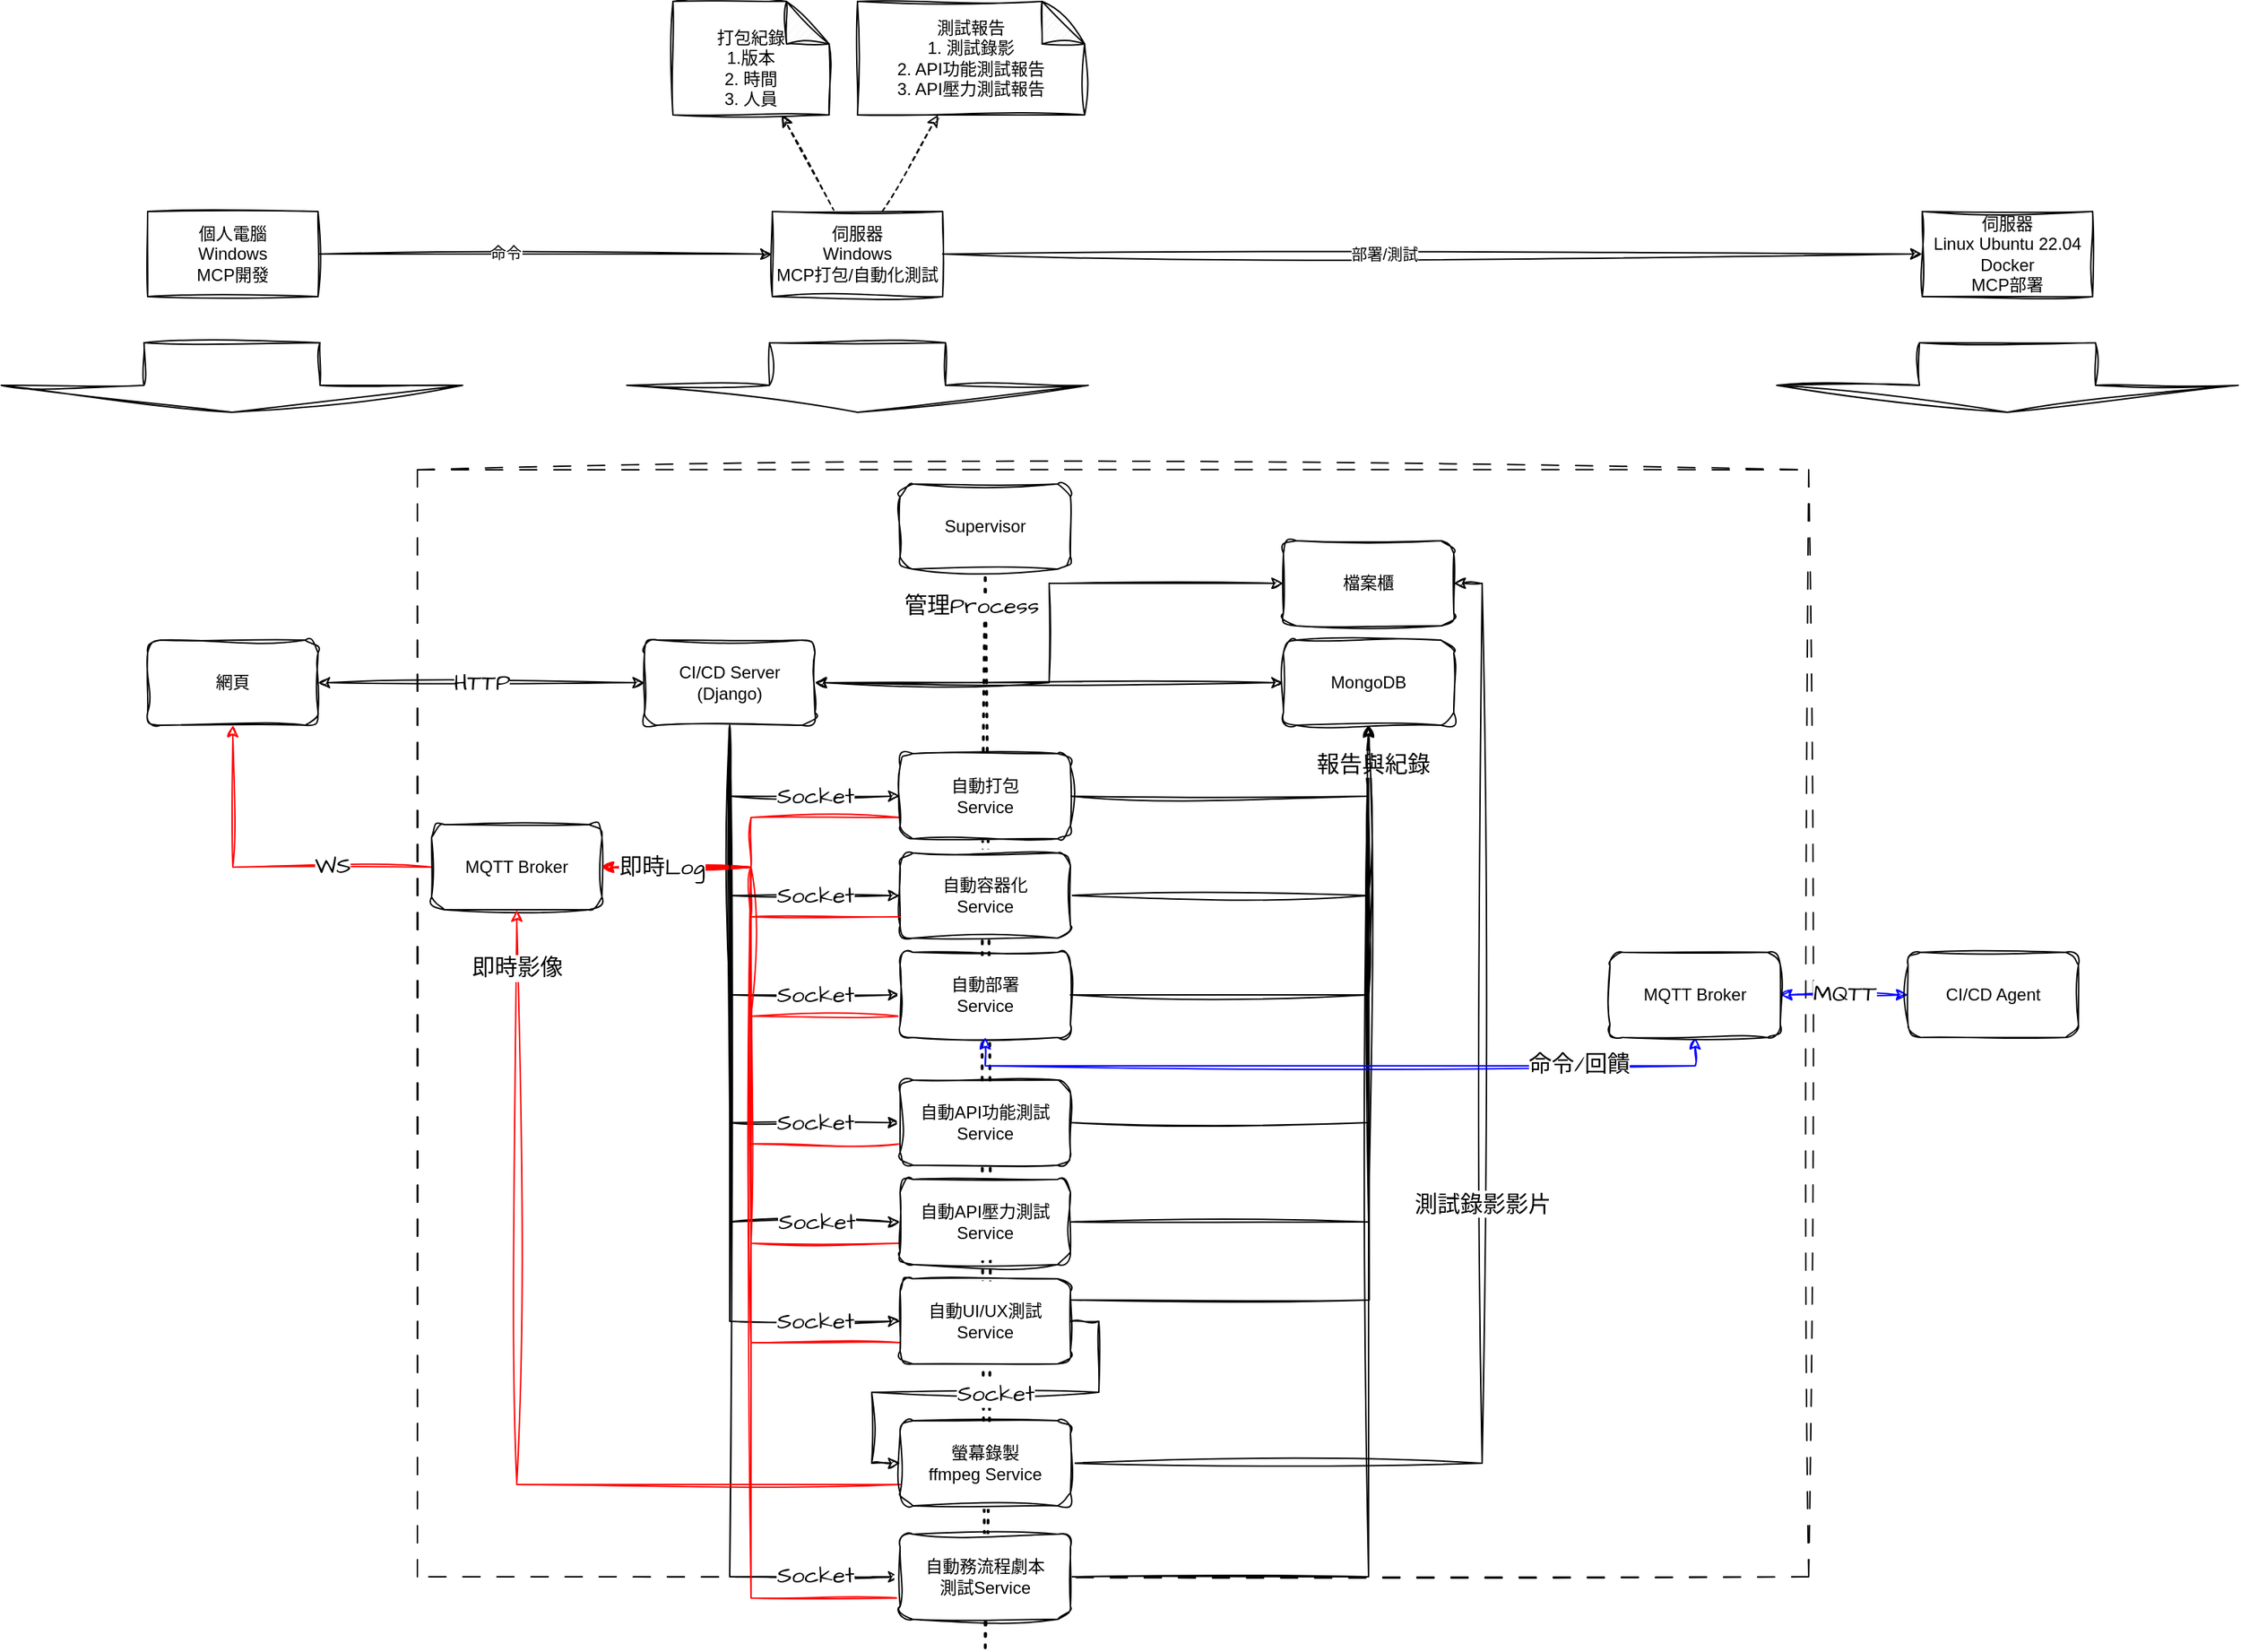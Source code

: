 <mxfile version="24.7.17">
  <diagram name="第1頁" id="43-E3PoNTkw7nO81Aiax">
    <mxGraphModel dx="2141" dy="867" grid="1" gridSize="10" guides="1" tooltips="1" connect="1" arrows="1" fold="1" page="1" pageScale="1" pageWidth="827" pageHeight="1169" math="0" shadow="0">
      <root>
        <mxCell id="0" />
        <mxCell id="bJbu-97I_S7_TK5IoayZ-83" value="背景" style="locked=1;" parent="0" />
        <mxCell id="bJbu-97I_S7_TK5IoayZ-84" value="" style="rounded=0;whiteSpace=wrap;html=1;sketch=1;hachureGap=4;jiggle=2;curveFitting=1;fontFamily=Architects Daughter;fontSource=https%3A%2F%2Ffonts.googleapis.com%2Fcss%3Ffamily%3DArchitects%2BDaughter;fillColor=none;dashed=1;strokeColor=#000000;dashPattern=12 12;" parent="bJbu-97I_S7_TK5IoayZ-83" vertex="1">
          <mxGeometry x="-260" y="390" width="980" height="780" as="geometry" />
        </mxCell>
        <mxCell id="bJbu-97I_S7_TK5IoayZ-97" value="" style="endArrow=none;dashed=1;html=1;dashPattern=1 3;strokeWidth=2;rounded=0;sketch=1;hachureGap=4;jiggle=2;curveFitting=1;fontFamily=Architects Daughter;fontSource=https%3A%2F%2Ffonts.googleapis.com%2Fcss%3Ffamily%3DArchitects%2BDaughter;entryX=0.5;entryY=1;entryDx=0;entryDy=0;" parent="bJbu-97I_S7_TK5IoayZ-83" target="bJbu-97I_S7_TK5IoayZ-95" edge="1">
          <mxGeometry width="50" height="50" relative="1" as="geometry">
            <mxPoint x="140" y="1220" as="sourcePoint" />
            <mxPoint x="140" y="460" as="targetPoint" />
          </mxGeometry>
        </mxCell>
        <mxCell id="bJbu-97I_S7_TK5IoayZ-98" value="管理Process" style="edgeLabel;html=1;align=center;verticalAlign=middle;resizable=0;points=[];sketch=1;hachureGap=4;jiggle=2;curveFitting=1;fontFamily=Architects Daughter;fontSource=https%3A%2F%2Ffonts.googleapis.com%2Fcss%3Ffamily%3DArchitects%2BDaughter;fontSize=16;" parent="bJbu-97I_S7_TK5IoayZ-97" vertex="1" connectable="0">
          <mxGeometry x="0.931" relative="1" as="geometry">
            <mxPoint x="-10" as="offset" />
          </mxGeometry>
        </mxCell>
        <mxCell id="1" value="架構" parent="0" />
        <mxCell id="bJbu-97I_S7_TK5IoayZ-2" value="&lt;div&gt;伺服器&lt;/div&gt;Linux Ubuntu 22.04&lt;br&gt;Docker&lt;div&gt;MCP部署&lt;/div&gt;" style="rounded=0;whiteSpace=wrap;html=1;sketch=1;curveFitting=1;jiggle=2;" parent="1" vertex="1">
          <mxGeometry x="800" y="208" width="120" height="60" as="geometry" />
        </mxCell>
        <mxCell id="bJbu-97I_S7_TK5IoayZ-4" style="edgeStyle=orthogonalEdgeStyle;rounded=0;orthogonalLoop=1;jettySize=auto;html=1;sketch=1;curveFitting=1;jiggle=2;" parent="1" source="bJbu-97I_S7_TK5IoayZ-3" target="bJbu-97I_S7_TK5IoayZ-6" edge="1">
          <mxGeometry relative="1" as="geometry" />
        </mxCell>
        <mxCell id="bJbu-97I_S7_TK5IoayZ-20" value="命令" style="edgeLabel;html=1;align=center;verticalAlign=middle;resizable=0;points=[];sketch=1;curveFitting=1;jiggle=2;" parent="bJbu-97I_S7_TK5IoayZ-4" vertex="1" connectable="0">
          <mxGeometry x="-0.174" y="1" relative="1" as="geometry">
            <mxPoint as="offset" />
          </mxGeometry>
        </mxCell>
        <mxCell id="bJbu-97I_S7_TK5IoayZ-3" value="個人電腦&lt;div&gt;Windows&lt;/div&gt;&lt;div&gt;MCP開發&lt;/div&gt;" style="rounded=0;whiteSpace=wrap;html=1;sketch=1;curveFitting=1;jiggle=2;" parent="1" vertex="1">
          <mxGeometry x="-450" y="208" width="120" height="60" as="geometry" />
        </mxCell>
        <mxCell id="bJbu-97I_S7_TK5IoayZ-8" style="edgeStyle=orthogonalEdgeStyle;rounded=0;orthogonalLoop=1;jettySize=auto;html=1;sketch=1;curveFitting=1;jiggle=2;" parent="1" source="bJbu-97I_S7_TK5IoayZ-6" target="bJbu-97I_S7_TK5IoayZ-2" edge="1">
          <mxGeometry relative="1" as="geometry" />
        </mxCell>
        <mxCell id="bJbu-97I_S7_TK5IoayZ-21" value="部署/測試" style="edgeLabel;html=1;align=center;verticalAlign=middle;resizable=0;points=[];sketch=1;curveFitting=1;jiggle=2;" parent="bJbu-97I_S7_TK5IoayZ-8" vertex="1" connectable="0">
          <mxGeometry x="-0.1" relative="1" as="geometry">
            <mxPoint as="offset" />
          </mxGeometry>
        </mxCell>
        <mxCell id="bJbu-97I_S7_TK5IoayZ-19" style="rounded=0;orthogonalLoop=1;jettySize=auto;html=1;dashed=1;sketch=1;curveFitting=1;jiggle=2;" parent="1" source="bJbu-97I_S7_TK5IoayZ-6" target="bJbu-97I_S7_TK5IoayZ-18" edge="1">
          <mxGeometry relative="1" as="geometry" />
        </mxCell>
        <mxCell id="bJbu-97I_S7_TK5IoayZ-6" value="&lt;div&gt;伺服器&lt;/div&gt;&lt;div&gt;Windows&lt;/div&gt;&lt;div&gt;MCP打包/&lt;span style=&quot;background-color: initial;&quot;&gt;自動化測試&lt;/span&gt;&lt;/div&gt;" style="rounded=0;whiteSpace=wrap;html=1;sketch=1;curveFitting=1;jiggle=2;" parent="1" vertex="1">
          <mxGeometry x="-10" y="208" width="120" height="60" as="geometry" />
        </mxCell>
        <mxCell id="bJbu-97I_S7_TK5IoayZ-16" style="rounded=0;orthogonalLoop=1;jettySize=auto;html=1;dashed=1;sketch=1;curveFitting=1;jiggle=2;" parent="1" source="bJbu-97I_S7_TK5IoayZ-6" target="bJbu-97I_S7_TK5IoayZ-14" edge="1">
          <mxGeometry relative="1" as="geometry" />
        </mxCell>
        <mxCell id="bJbu-97I_S7_TK5IoayZ-14" value="測試報告&lt;div&gt;1. 測試錄影&lt;/div&gt;&lt;div&gt;2. API功能測試報告&lt;/div&gt;&lt;div&gt;3. API壓力測試報告&lt;/div&gt;" style="shape=note;whiteSpace=wrap;html=1;backgroundOutline=1;darkOpacity=0.05;sketch=1;curveFitting=1;jiggle=2;" parent="1" vertex="1">
          <mxGeometry x="50" y="60" width="160" height="80" as="geometry" />
        </mxCell>
        <mxCell id="bJbu-97I_S7_TK5IoayZ-18" value="&lt;div&gt;&lt;br&gt;&lt;/div&gt;打包紀錄&lt;div&gt;1.版本&lt;br&gt;&lt;/div&gt;&lt;div&gt;2. 時間&lt;/div&gt;&lt;div&gt;3. 人員&lt;/div&gt;" style="shape=note;whiteSpace=wrap;html=1;backgroundOutline=1;darkOpacity=0.05;sketch=1;curveFitting=1;jiggle=2;" parent="1" vertex="1">
          <mxGeometry x="-80" y="60" width="110" height="80" as="geometry" />
        </mxCell>
        <mxCell id="bJbu-97I_S7_TK5IoayZ-56" style="edgeStyle=orthogonalEdgeStyle;rounded=0;sketch=1;hachureGap=4;jiggle=2;curveFitting=1;orthogonalLoop=1;jettySize=auto;html=1;fontFamily=Architects Daughter;fontSource=https%3A%2F%2Ffonts.googleapis.com%2Fcss%3Ffamily%3DArchitects%2BDaughter;strokeColor=#FF0000;exitX=0;exitY=0.5;exitDx=0;exitDy=0;" parent="1" source="bJbu-97I_S7_TK5IoayZ-22" target="bJbu-97I_S7_TK5IoayZ-54" edge="1">
          <mxGeometry relative="1" as="geometry" />
        </mxCell>
        <mxCell id="bJbu-97I_S7_TK5IoayZ-57" value="&lt;font style=&quot;font-size: 16px;&quot;&gt;WS&lt;/font&gt;" style="edgeLabel;html=1;align=center;verticalAlign=middle;resizable=0;points=[];sketch=1;hachureGap=4;jiggle=2;curveFitting=1;fontFamily=Architects Daughter;fontSource=https%3A%2F%2Ffonts.googleapis.com%2Fcss%3Ffamily%3DArchitects%2BDaughter;" parent="bJbu-97I_S7_TK5IoayZ-56" vertex="1" connectable="0">
          <mxGeometry x="-0.418" y="-1" relative="1" as="geometry">
            <mxPoint as="offset" />
          </mxGeometry>
        </mxCell>
        <mxCell id="bJbu-97I_S7_TK5IoayZ-22" value="MQTT Broker" style="rounded=1;whiteSpace=wrap;html=1;sketch=1;curveFitting=1;jiggle=2;" parent="1" vertex="1">
          <mxGeometry x="-250" y="640" width="120" height="60" as="geometry" />
        </mxCell>
        <mxCell id="bJbu-97I_S7_TK5IoayZ-41" style="edgeStyle=orthogonalEdgeStyle;rounded=0;orthogonalLoop=1;jettySize=auto;html=1;startArrow=classic;startFill=1;sketch=1;curveFitting=1;jiggle=2;" parent="1" source="bJbu-97I_S7_TK5IoayZ-23" target="bJbu-97I_S7_TK5IoayZ-25" edge="1">
          <mxGeometry relative="1" as="geometry" />
        </mxCell>
        <mxCell id="bJbu-97I_S7_TK5IoayZ-44" style="edgeStyle=orthogonalEdgeStyle;rounded=0;orthogonalLoop=1;jettySize=auto;html=1;exitX=0.5;exitY=1;exitDx=0;exitDy=0;entryX=0;entryY=0.5;entryDx=0;entryDy=0;sketch=1;curveFitting=1;jiggle=2;" parent="1" source="bJbu-97I_S7_TK5IoayZ-23" target="bJbu-97I_S7_TK5IoayZ-43" edge="1">
          <mxGeometry relative="1" as="geometry" />
        </mxCell>
        <mxCell id="bJbu-97I_S7_TK5IoayZ-88" value="&lt;span style=&quot;font-size: 16px;&quot;&gt;Socket&lt;/span&gt;" style="edgeLabel;html=1;align=center;verticalAlign=middle;resizable=0;points=[];sketch=1;hachureGap=4;jiggle=2;curveFitting=1;fontFamily=Architects Daughter;fontSource=https%3A%2F%2Ffonts.googleapis.com%2Fcss%3Ffamily%3DArchitects%2BDaughter;" parent="bJbu-97I_S7_TK5IoayZ-44" vertex="1" connectable="0">
          <mxGeometry x="0.488" y="1" relative="1" as="geometry">
            <mxPoint x="-17" y="1" as="offset" />
          </mxGeometry>
        </mxCell>
        <mxCell id="bJbu-97I_S7_TK5IoayZ-46" style="edgeStyle=orthogonalEdgeStyle;rounded=0;orthogonalLoop=1;jettySize=auto;html=1;exitX=0.5;exitY=1;exitDx=0;exitDy=0;entryX=0;entryY=0.5;entryDx=0;entryDy=0;sketch=1;curveFitting=1;jiggle=2;" parent="1" source="bJbu-97I_S7_TK5IoayZ-23" target="bJbu-97I_S7_TK5IoayZ-26" edge="1">
          <mxGeometry relative="1" as="geometry" />
        </mxCell>
        <mxCell id="bJbu-97I_S7_TK5IoayZ-91" value="&lt;span style=&quot;font-size: 16px;&quot;&gt;Socket&lt;/span&gt;" style="edgeLabel;html=1;align=center;verticalAlign=middle;resizable=0;points=[];sketch=1;hachureGap=4;jiggle=2;curveFitting=1;fontFamily=Architects Daughter;fontSource=https%3A%2F%2Ffonts.googleapis.com%2Fcss%3Ffamily%3DArchitects%2BDaughter;" parent="bJbu-97I_S7_TK5IoayZ-46" vertex="1" connectable="0">
          <mxGeometry x="0.659" y="2" relative="1" as="geometry">
            <mxPoint x="8" y="2" as="offset" />
          </mxGeometry>
        </mxCell>
        <mxCell id="bJbu-97I_S7_TK5IoayZ-47" style="edgeStyle=orthogonalEdgeStyle;rounded=0;orthogonalLoop=1;jettySize=auto;html=1;exitX=0.5;exitY=1;exitDx=0;exitDy=0;entryX=0;entryY=0.5;entryDx=0;entryDy=0;sketch=1;curveFitting=1;jiggle=2;" parent="1" source="bJbu-97I_S7_TK5IoayZ-23" target="bJbu-97I_S7_TK5IoayZ-27" edge="1">
          <mxGeometry relative="1" as="geometry" />
        </mxCell>
        <mxCell id="bJbu-97I_S7_TK5IoayZ-92" value="&lt;span style=&quot;font-size: 16px;&quot;&gt;Socket&lt;/span&gt;" style="edgeLabel;html=1;align=center;verticalAlign=middle;resizable=0;points=[];sketch=1;hachureGap=4;jiggle=2;curveFitting=1;fontFamily=Architects Daughter;fontSource=https%3A%2F%2Ffonts.googleapis.com%2Fcss%3Ffamily%3DArchitects%2BDaughter;" parent="bJbu-97I_S7_TK5IoayZ-47" vertex="1" connectable="0">
          <mxGeometry x="0.712" relative="1" as="geometry">
            <mxPoint x="8" as="offset" />
          </mxGeometry>
        </mxCell>
        <mxCell id="bJbu-97I_S7_TK5IoayZ-48" style="edgeStyle=orthogonalEdgeStyle;rounded=0;orthogonalLoop=1;jettySize=auto;html=1;exitX=0.5;exitY=1;exitDx=0;exitDy=0;entryX=0;entryY=0.5;entryDx=0;entryDy=0;sketch=1;curveFitting=1;jiggle=2;" parent="1" source="bJbu-97I_S7_TK5IoayZ-23" target="bJbu-97I_S7_TK5IoayZ-28" edge="1">
          <mxGeometry relative="1" as="geometry" />
        </mxCell>
        <mxCell id="bJbu-97I_S7_TK5IoayZ-93" value="&lt;span style=&quot;font-size: 16px;&quot;&gt;Socket&lt;/span&gt;" style="edgeLabel;html=1;align=center;verticalAlign=middle;resizable=0;points=[];sketch=1;hachureGap=4;jiggle=2;curveFitting=1;fontFamily=Architects Daughter;fontSource=https%3A%2F%2Ffonts.googleapis.com%2Fcss%3Ffamily%3DArchitects%2BDaughter;" parent="bJbu-97I_S7_TK5IoayZ-48" vertex="1" connectable="0">
          <mxGeometry x="0.714" relative="1" as="geometry">
            <mxPoint x="17" as="offset" />
          </mxGeometry>
        </mxCell>
        <mxCell id="bJbu-97I_S7_TK5IoayZ-49" style="edgeStyle=orthogonalEdgeStyle;rounded=0;orthogonalLoop=1;jettySize=auto;html=1;exitX=0.5;exitY=1;exitDx=0;exitDy=0;entryX=0;entryY=0.5;entryDx=0;entryDy=0;sketch=1;curveFitting=1;jiggle=2;" parent="1" source="bJbu-97I_S7_TK5IoayZ-23" target="bJbu-97I_S7_TK5IoayZ-29" edge="1">
          <mxGeometry relative="1" as="geometry" />
        </mxCell>
        <mxCell id="bJbu-97I_S7_TK5IoayZ-94" value="&lt;span style=&quot;font-size: 16px;&quot;&gt;Socket&lt;/span&gt;" style="edgeLabel;html=1;align=center;verticalAlign=middle;resizable=0;points=[];sketch=1;hachureGap=4;jiggle=2;curveFitting=1;fontFamily=Architects Daughter;fontSource=https%3A%2F%2Ffonts.googleapis.com%2Fcss%3Ffamily%3DArchitects%2BDaughter;" parent="bJbu-97I_S7_TK5IoayZ-49" vertex="1" connectable="0">
          <mxGeometry x="0.739" y="1" relative="1" as="geometry">
            <mxPoint x="34" as="offset" />
          </mxGeometry>
        </mxCell>
        <mxCell id="bJbu-97I_S7_TK5IoayZ-50" style="edgeStyle=orthogonalEdgeStyle;rounded=0;orthogonalLoop=1;jettySize=auto;html=1;exitX=0.5;exitY=1;exitDx=0;exitDy=0;entryX=0;entryY=0.5;entryDx=0;entryDy=0;sketch=1;curveFitting=1;jiggle=2;" parent="1" source="bJbu-97I_S7_TK5IoayZ-23" target="bJbu-97I_S7_TK5IoayZ-30" edge="1">
          <mxGeometry relative="1" as="geometry" />
        </mxCell>
        <mxCell id="bJbu-97I_S7_TK5IoayZ-89" value="&lt;span style=&quot;font-size: 16px;&quot;&gt;Socket&lt;/span&gt;" style="edgeLabel;html=1;align=center;verticalAlign=middle;resizable=0;points=[];sketch=1;hachureGap=4;jiggle=2;curveFitting=1;fontFamily=Architects Daughter;fontSource=https%3A%2F%2Ffonts.googleapis.com%2Fcss%3Ffamily%3DArchitects%2BDaughter;" parent="bJbu-97I_S7_TK5IoayZ-50" vertex="1" connectable="0">
          <mxGeometry x="0.646" y="1" relative="1" as="geometry">
            <mxPoint x="-5" y="1" as="offset" />
          </mxGeometry>
        </mxCell>
        <mxCell id="bJbu-97I_S7_TK5IoayZ-23" value="CI/CD Server&lt;div&gt;(Django)&lt;/div&gt;" style="rounded=1;whiteSpace=wrap;html=1;sketch=1;curveFitting=1;jiggle=2;" parent="1" vertex="1">
          <mxGeometry x="-100" y="510" width="120" height="60" as="geometry" />
        </mxCell>
        <mxCell id="bJbu-97I_S7_TK5IoayZ-25" value="MongoDB" style="rounded=1;whiteSpace=wrap;html=1;sketch=1;curveFitting=1;jiggle=2;" parent="1" vertex="1">
          <mxGeometry x="350" y="510" width="120" height="60" as="geometry" />
        </mxCell>
        <mxCell id="bJbu-97I_S7_TK5IoayZ-35" style="edgeStyle=orthogonalEdgeStyle;rounded=0;orthogonalLoop=1;jettySize=auto;html=1;exitX=1;exitY=0.5;exitDx=0;exitDy=0;sketch=1;curveFitting=1;jiggle=2;" parent="1" source="bJbu-97I_S7_TK5IoayZ-26" target="bJbu-97I_S7_TK5IoayZ-25" edge="1">
          <mxGeometry relative="1" as="geometry" />
        </mxCell>
        <mxCell id="bJbu-97I_S7_TK5IoayZ-61" style="edgeStyle=orthogonalEdgeStyle;rounded=0;sketch=1;hachureGap=4;jiggle=2;curveFitting=1;orthogonalLoop=1;jettySize=auto;html=1;exitX=0;exitY=0.75;exitDx=0;exitDy=0;entryX=1;entryY=0.5;entryDx=0;entryDy=0;fontFamily=Architects Daughter;fontSource=https%3A%2F%2Ffonts.googleapis.com%2Fcss%3Ffamily%3DArchitects%2BDaughter;strokeColor=#FF0000;" parent="1" source="bJbu-97I_S7_TK5IoayZ-26" target="bJbu-97I_S7_TK5IoayZ-22" edge="1">
          <mxGeometry relative="1" as="geometry" />
        </mxCell>
        <mxCell id="bJbu-97I_S7_TK5IoayZ-26" value="自動API功能測試&lt;div&gt;Service&lt;/div&gt;" style="rounded=1;whiteSpace=wrap;html=1;sketch=1;curveFitting=1;jiggle=2;" parent="1" vertex="1">
          <mxGeometry x="80" y="820" width="120" height="60" as="geometry" />
        </mxCell>
        <mxCell id="bJbu-97I_S7_TK5IoayZ-36" style="edgeStyle=orthogonalEdgeStyle;rounded=0;orthogonalLoop=1;jettySize=auto;html=1;exitX=1;exitY=0.5;exitDx=0;exitDy=0;entryX=0.5;entryY=1;entryDx=0;entryDy=0;sketch=1;curveFitting=1;jiggle=2;" parent="1" source="bJbu-97I_S7_TK5IoayZ-27" target="bJbu-97I_S7_TK5IoayZ-25" edge="1">
          <mxGeometry relative="1" as="geometry" />
        </mxCell>
        <mxCell id="bJbu-97I_S7_TK5IoayZ-62" style="edgeStyle=orthogonalEdgeStyle;rounded=0;sketch=1;hachureGap=4;jiggle=2;curveFitting=1;orthogonalLoop=1;jettySize=auto;html=1;exitX=0;exitY=0.75;exitDx=0;exitDy=0;entryX=1;entryY=0.5;entryDx=0;entryDy=0;fontFamily=Architects Daughter;fontSource=https%3A%2F%2Ffonts.googleapis.com%2Fcss%3Ffamily%3DArchitects%2BDaughter;strokeColor=#FF0000;" parent="1" source="bJbu-97I_S7_TK5IoayZ-27" target="bJbu-97I_S7_TK5IoayZ-22" edge="1">
          <mxGeometry relative="1" as="geometry" />
        </mxCell>
        <mxCell id="bJbu-97I_S7_TK5IoayZ-27" value="自動API壓力測試&lt;div&gt;Service&lt;br&gt;&lt;/div&gt;" style="rounded=1;whiteSpace=wrap;html=1;sketch=1;curveFitting=1;jiggle=2;" parent="1" vertex="1">
          <mxGeometry x="80" y="890" width="120" height="60" as="geometry" />
        </mxCell>
        <mxCell id="bJbu-97I_S7_TK5IoayZ-34" style="edgeStyle=orthogonalEdgeStyle;rounded=0;orthogonalLoop=1;jettySize=auto;html=1;exitX=1;exitY=0.5;exitDx=0;exitDy=0;entryX=0;entryY=0.5;entryDx=0;entryDy=0;sketch=1;curveFitting=1;jiggle=2;" parent="1" source="bJbu-97I_S7_TK5IoayZ-28" target="bJbu-97I_S7_TK5IoayZ-33" edge="1">
          <mxGeometry relative="1" as="geometry" />
        </mxCell>
        <mxCell id="bJbu-97I_S7_TK5IoayZ-87" value="&lt;font style=&quot;font-size: 16px;&quot;&gt;Socket&lt;/font&gt;" style="edgeLabel;html=1;align=center;verticalAlign=middle;resizable=0;points=[];sketch=1;hachureGap=4;jiggle=2;curveFitting=1;fontFamily=Architects Daughter;fontSource=https%3A%2F%2Ffonts.googleapis.com%2Fcss%3Ffamily%3DArchitects%2BDaughter;" parent="bJbu-97I_S7_TK5IoayZ-34" vertex="1" connectable="0">
          <mxGeometry x="-0.048" y="1" relative="1" as="geometry">
            <mxPoint as="offset" />
          </mxGeometry>
        </mxCell>
        <mxCell id="bJbu-97I_S7_TK5IoayZ-63" style="edgeStyle=orthogonalEdgeStyle;rounded=0;sketch=1;hachureGap=4;jiggle=2;curveFitting=1;orthogonalLoop=1;jettySize=auto;html=1;exitX=0;exitY=0.75;exitDx=0;exitDy=0;entryX=1;entryY=0.5;entryDx=0;entryDy=0;fontFamily=Architects Daughter;fontSource=https%3A%2F%2Ffonts.googleapis.com%2Fcss%3Ffamily%3DArchitects%2BDaughter;strokeColor=#FF0000;" parent="1" source="bJbu-97I_S7_TK5IoayZ-28" target="bJbu-97I_S7_TK5IoayZ-22" edge="1">
          <mxGeometry relative="1" as="geometry" />
        </mxCell>
        <mxCell id="i92gCw0FeSt57znWWzXf-1" style="edgeStyle=orthogonalEdgeStyle;rounded=0;sketch=1;hachureGap=4;jiggle=2;curveFitting=1;orthogonalLoop=1;jettySize=auto;html=1;exitX=1;exitY=0.25;exitDx=0;exitDy=0;fontFamily=Architects Daughter;fontSource=https%3A%2F%2Ffonts.googleapis.com%2Fcss%3Ffamily%3DArchitects%2BDaughter;" edge="1" parent="1" source="bJbu-97I_S7_TK5IoayZ-28">
          <mxGeometry relative="1" as="geometry">
            <mxPoint x="410" y="570" as="targetPoint" />
          </mxGeometry>
        </mxCell>
        <mxCell id="bJbu-97I_S7_TK5IoayZ-28" value="自動UI/UX測試&lt;div&gt;Service&lt;br&gt;&lt;/div&gt;" style="rounded=1;whiteSpace=wrap;html=1;sketch=1;curveFitting=1;jiggle=2;" parent="1" vertex="1">
          <mxGeometry x="80" y="960" width="120" height="60" as="geometry" />
        </mxCell>
        <mxCell id="bJbu-97I_S7_TK5IoayZ-37" style="edgeStyle=orthogonalEdgeStyle;rounded=0;orthogonalLoop=1;jettySize=auto;html=1;sketch=1;curveFitting=1;jiggle=2;" parent="1" source="bJbu-97I_S7_TK5IoayZ-29" target="bJbu-97I_S7_TK5IoayZ-25" edge="1">
          <mxGeometry relative="1" as="geometry" />
        </mxCell>
        <mxCell id="bJbu-97I_S7_TK5IoayZ-64" style="edgeStyle=orthogonalEdgeStyle;rounded=0;sketch=1;hachureGap=4;jiggle=2;curveFitting=1;orthogonalLoop=1;jettySize=auto;html=1;exitX=0;exitY=0.75;exitDx=0;exitDy=0;entryX=1;entryY=0.5;entryDx=0;entryDy=0;fontFamily=Architects Daughter;fontSource=https%3A%2F%2Ffonts.googleapis.com%2Fcss%3Ffamily%3DArchitects%2BDaughter;strokeColor=#FF0000;" parent="1" source="bJbu-97I_S7_TK5IoayZ-29" target="bJbu-97I_S7_TK5IoayZ-22" edge="1">
          <mxGeometry relative="1" as="geometry" />
        </mxCell>
        <mxCell id="bJbu-97I_S7_TK5IoayZ-29" value="自動務流程劇本&lt;div&gt;測試&lt;span style=&quot;background-color: initial;&quot;&gt;Service&lt;/span&gt;&lt;/div&gt;" style="rounded=1;whiteSpace=wrap;html=1;sketch=1;curveFitting=1;jiggle=2;" parent="1" vertex="1">
          <mxGeometry x="80" y="1140" width="120" height="60" as="geometry" />
        </mxCell>
        <mxCell id="bJbu-97I_S7_TK5IoayZ-38" style="edgeStyle=orthogonalEdgeStyle;rounded=0;orthogonalLoop=1;jettySize=auto;html=1;sketch=1;curveFitting=1;jiggle=2;" parent="1" source="bJbu-97I_S7_TK5IoayZ-30" target="bJbu-97I_S7_TK5IoayZ-25" edge="1">
          <mxGeometry relative="1" as="geometry" />
        </mxCell>
        <mxCell id="bJbu-97I_S7_TK5IoayZ-60" style="edgeStyle=orthogonalEdgeStyle;rounded=0;sketch=1;hachureGap=4;jiggle=2;curveFitting=1;orthogonalLoop=1;jettySize=auto;html=1;exitX=0;exitY=0.75;exitDx=0;exitDy=0;entryX=1;entryY=0.5;entryDx=0;entryDy=0;fontFamily=Architects Daughter;fontSource=https%3A%2F%2Ffonts.googleapis.com%2Fcss%3Ffamily%3DArchitects%2BDaughter;strokeColor=#FF0000;" parent="1" source="bJbu-97I_S7_TK5IoayZ-30" target="bJbu-97I_S7_TK5IoayZ-22" edge="1">
          <mxGeometry relative="1" as="geometry" />
        </mxCell>
        <mxCell id="bJbu-97I_S7_TK5IoayZ-30" value="自動部署&lt;div&gt;Service&lt;/div&gt;" style="rounded=1;whiteSpace=wrap;html=1;sketch=1;curveFitting=1;jiggle=2;" parent="1" vertex="1">
          <mxGeometry x="80" y="730" width="120" height="60" as="geometry" />
        </mxCell>
        <mxCell id="bJbu-97I_S7_TK5IoayZ-40" style="edgeStyle=orthogonalEdgeStyle;rounded=0;orthogonalLoop=1;jettySize=auto;html=1;exitX=1;exitY=0.5;exitDx=0;exitDy=0;entryX=1;entryY=0.5;entryDx=0;entryDy=0;sketch=1;curveFitting=1;jiggle=2;" parent="1" source="bJbu-97I_S7_TK5IoayZ-33" target="bJbu-97I_S7_TK5IoayZ-39" edge="1">
          <mxGeometry relative="1" as="geometry" />
        </mxCell>
        <mxCell id="bJbu-97I_S7_TK5IoayZ-53" value="&lt;font style=&quot;font-size: 16px;&quot;&gt;測試錄影影片&lt;/font&gt;" style="edgeLabel;html=1;align=center;verticalAlign=middle;resizable=0;points=[];sketch=1;curveFitting=1;jiggle=2;" parent="bJbu-97I_S7_TK5IoayZ-40" vertex="1" connectable="0">
          <mxGeometry x="0.841" y="-3" relative="1" as="geometry">
            <mxPoint x="-3" y="383" as="offset" />
          </mxGeometry>
        </mxCell>
        <mxCell id="bJbu-97I_S7_TK5IoayZ-66" style="edgeStyle=orthogonalEdgeStyle;rounded=0;sketch=1;hachureGap=4;jiggle=2;curveFitting=1;orthogonalLoop=1;jettySize=auto;html=1;exitX=0;exitY=0.75;exitDx=0;exitDy=0;entryX=0.5;entryY=1;entryDx=0;entryDy=0;fontFamily=Architects Daughter;fontSource=https%3A%2F%2Ffonts.googleapis.com%2Fcss%3Ffamily%3DArchitects%2BDaughter;strokeColor=#FF0000;" parent="1" source="bJbu-97I_S7_TK5IoayZ-33" target="bJbu-97I_S7_TK5IoayZ-22" edge="1">
          <mxGeometry relative="1" as="geometry" />
        </mxCell>
        <mxCell id="bJbu-97I_S7_TK5IoayZ-67" value="&lt;font style=&quot;font-size: 16px;&quot;&gt;即時影像&lt;/font&gt;" style="edgeLabel;html=1;align=center;verticalAlign=middle;resizable=0;points=[];sketch=1;hachureGap=4;jiggle=2;curveFitting=1;fontFamily=Architects Daughter;fontSource=https%3A%2F%2Ffonts.googleapis.com%2Fcss%3Ffamily%3DArchitects%2BDaughter;" parent="bJbu-97I_S7_TK5IoayZ-66" vertex="1" connectable="0">
          <mxGeometry x="0.88" relative="1" as="geometry">
            <mxPoint as="offset" />
          </mxGeometry>
        </mxCell>
        <mxCell id="bJbu-97I_S7_TK5IoayZ-33" value="螢幕錄製&lt;div&gt;ffmpeg Service&lt;/div&gt;" style="rounded=1;whiteSpace=wrap;html=1;sketch=1;curveFitting=1;jiggle=2;" parent="1" vertex="1">
          <mxGeometry x="80" y="1060" width="120" height="60" as="geometry" />
        </mxCell>
        <mxCell id="bJbu-97I_S7_TK5IoayZ-39" value="檔案櫃" style="rounded=1;whiteSpace=wrap;html=1;sketch=1;curveFitting=1;jiggle=2;" parent="1" vertex="1">
          <mxGeometry x="350" y="440" width="120" height="60" as="geometry" />
        </mxCell>
        <mxCell id="bJbu-97I_S7_TK5IoayZ-42" style="edgeStyle=orthogonalEdgeStyle;rounded=0;orthogonalLoop=1;jettySize=auto;html=1;startArrow=classic;startFill=1;entryX=0;entryY=0.5;entryDx=0;entryDy=0;exitX=1;exitY=0.5;exitDx=0;exitDy=0;sketch=1;curveFitting=1;jiggle=2;" parent="1" source="bJbu-97I_S7_TK5IoayZ-23" target="bJbu-97I_S7_TK5IoayZ-39" edge="1">
          <mxGeometry relative="1" as="geometry">
            <mxPoint x="30" y="550" as="sourcePoint" />
            <mxPoint x="360" y="550" as="targetPoint" />
          </mxGeometry>
        </mxCell>
        <mxCell id="bJbu-97I_S7_TK5IoayZ-45" style="edgeStyle=orthogonalEdgeStyle;rounded=0;orthogonalLoop=1;jettySize=auto;html=1;exitX=1;exitY=0.5;exitDx=0;exitDy=0;entryX=0.5;entryY=1;entryDx=0;entryDy=0;sketch=1;curveFitting=1;jiggle=2;" parent="1" source="bJbu-97I_S7_TK5IoayZ-43" target="bJbu-97I_S7_TK5IoayZ-25" edge="1">
          <mxGeometry relative="1" as="geometry" />
        </mxCell>
        <mxCell id="bJbu-97I_S7_TK5IoayZ-52" value="&lt;font style=&quot;font-size: 16px;&quot;&gt;報告與紀錄&lt;/font&gt;" style="edgeLabel;html=1;align=center;verticalAlign=middle;resizable=0;points=[];sketch=1;curveFitting=1;jiggle=2;" parent="bJbu-97I_S7_TK5IoayZ-45" vertex="1" connectable="0">
          <mxGeometry x="0.792" y="-3" relative="1" as="geometry">
            <mxPoint as="offset" />
          </mxGeometry>
        </mxCell>
        <mxCell id="bJbu-97I_S7_TK5IoayZ-58" style="edgeStyle=orthogonalEdgeStyle;rounded=0;sketch=1;hachureGap=4;jiggle=2;curveFitting=1;orthogonalLoop=1;jettySize=auto;html=1;exitX=0;exitY=0.75;exitDx=0;exitDy=0;entryX=1;entryY=0.5;entryDx=0;entryDy=0;fontFamily=Architects Daughter;fontSource=https%3A%2F%2Ffonts.googleapis.com%2Fcss%3Ffamily%3DArchitects%2BDaughter;strokeColor=#FF0000;" parent="1" source="bJbu-97I_S7_TK5IoayZ-43" target="bJbu-97I_S7_TK5IoayZ-22" edge="1">
          <mxGeometry relative="1" as="geometry" />
        </mxCell>
        <mxCell id="bJbu-97I_S7_TK5IoayZ-59" value="&lt;font style=&quot;font-size: 16px;&quot;&gt;即時Log&lt;/font&gt;" style="edgeLabel;html=1;align=center;verticalAlign=middle;resizable=0;points=[];sketch=1;hachureGap=4;jiggle=2;curveFitting=1;fontFamily=Architects Daughter;fontSource=https%3A%2F%2Ffonts.googleapis.com%2Fcss%3Ffamily%3DArchitects%2BDaughter;" parent="bJbu-97I_S7_TK5IoayZ-58" vertex="1" connectable="0">
          <mxGeometry x="0.798" y="1" relative="1" as="geometry">
            <mxPoint x="17" y="-1" as="offset" />
          </mxGeometry>
        </mxCell>
        <mxCell id="bJbu-97I_S7_TK5IoayZ-43" value="自動打包&lt;div&gt;Service&lt;/div&gt;" style="rounded=1;whiteSpace=wrap;html=1;sketch=1;curveFitting=1;jiggle=2;" parent="1" vertex="1">
          <mxGeometry x="80" y="590" width="120" height="60" as="geometry" />
        </mxCell>
        <mxCell id="bJbu-97I_S7_TK5IoayZ-55" style="rounded=0;orthogonalLoop=1;jettySize=auto;html=1;exitX=1;exitY=0.5;exitDx=0;exitDy=0;entryX=0;entryY=0.5;entryDx=0;entryDy=0;startArrow=classic;startFill=1;sketch=1;curveFitting=1;jiggle=2;" parent="1" source="bJbu-97I_S7_TK5IoayZ-54" target="bJbu-97I_S7_TK5IoayZ-23" edge="1">
          <mxGeometry relative="1" as="geometry" />
        </mxCell>
        <mxCell id="bJbu-97I_S7_TK5IoayZ-65" value="&lt;font style=&quot;font-size: 16px;&quot;&gt;HTTP&lt;/font&gt;" style="edgeLabel;html=1;align=center;verticalAlign=middle;resizable=0;points=[];sketch=1;hachureGap=4;jiggle=2;curveFitting=1;fontFamily=Architects Daughter;fontSource=https%3A%2F%2Ffonts.googleapis.com%2Fcss%3Ffamily%3DArchitects%2BDaughter;" parent="bJbu-97I_S7_TK5IoayZ-55" vertex="1" connectable="0">
          <mxGeometry relative="1" as="geometry">
            <mxPoint as="offset" />
          </mxGeometry>
        </mxCell>
        <mxCell id="bJbu-97I_S7_TK5IoayZ-54" value="網頁" style="rounded=1;whiteSpace=wrap;html=1;sketch=1;curveFitting=1;jiggle=2;" parent="1" vertex="1">
          <mxGeometry x="-450" y="510" width="120" height="60" as="geometry" />
        </mxCell>
        <mxCell id="bJbu-97I_S7_TK5IoayZ-71" value="" style="shape=flexArrow;endArrow=classic;html=1;rounded=0;sketch=1;hachureGap=4;jiggle=2;curveFitting=1;fontFamily=Architects Daughter;fontSource=https%3A%2F%2Ffonts.googleapis.com%2Fcss%3Ffamily%3DArchitects%2BDaughter;endWidth=200;endSize=6;width=124;" parent="1" edge="1">
          <mxGeometry width="50" height="50" relative="1" as="geometry">
            <mxPoint x="860" y="300" as="sourcePoint" />
            <mxPoint x="860" y="350" as="targetPoint" />
          </mxGeometry>
        </mxCell>
        <mxCell id="bJbu-97I_S7_TK5IoayZ-78" style="edgeStyle=orthogonalEdgeStyle;rounded=0;sketch=1;hachureGap=4;jiggle=2;curveFitting=1;orthogonalLoop=1;jettySize=auto;html=1;exitX=0;exitY=0.5;exitDx=0;exitDy=0;entryX=1;entryY=0.5;entryDx=0;entryDy=0;fontFamily=Architects Daughter;fontSource=https%3A%2F%2Ffonts.googleapis.com%2Fcss%3Ffamily%3DArchitects%2BDaughter;strokeColor=#0000FF;startArrow=classic;startFill=1;" parent="1" source="bJbu-97I_S7_TK5IoayZ-72" target="bJbu-97I_S7_TK5IoayZ-75" edge="1">
          <mxGeometry relative="1" as="geometry" />
        </mxCell>
        <mxCell id="bJbu-97I_S7_TK5IoayZ-80" value="&lt;font style=&quot;font-size: 16px;&quot;&gt;MQTT&lt;/font&gt;" style="edgeLabel;html=1;align=center;verticalAlign=middle;resizable=0;points=[];sketch=1;hachureGap=4;jiggle=2;curveFitting=1;fontFamily=Architects Daughter;fontSource=https%3A%2F%2Ffonts.googleapis.com%2Fcss%3Ffamily%3DArchitects%2BDaughter;" parent="bJbu-97I_S7_TK5IoayZ-78" vertex="1" connectable="0">
          <mxGeometry x="0.109" y="-1" relative="1" as="geometry">
            <mxPoint x="5" as="offset" />
          </mxGeometry>
        </mxCell>
        <mxCell id="bJbu-97I_S7_TK5IoayZ-72" value="CI/CD Agent" style="rounded=1;whiteSpace=wrap;html=1;sketch=1;curveFitting=1;jiggle=2;" parent="1" vertex="1">
          <mxGeometry x="790" y="730" width="120" height="60" as="geometry" />
        </mxCell>
        <mxCell id="bJbu-97I_S7_TK5IoayZ-76" value="" style="edgeStyle=orthogonalEdgeStyle;rounded=0;sketch=1;hachureGap=4;jiggle=2;curveFitting=1;orthogonalLoop=1;jettySize=auto;html=1;exitX=0.5;exitY=1;exitDx=0;exitDy=0;entryX=0.5;entryY=1;entryDx=0;entryDy=0;fontFamily=Architects Daughter;fontSource=https%3A%2F%2Ffonts.googleapis.com%2Fcss%3Ffamily%3DArchitects%2BDaughter;strokeColor=#0000FF;startArrow=classic;startFill=1;endArrow=classic;endFill=1;" parent="1" source="bJbu-97I_S7_TK5IoayZ-30" target="bJbu-97I_S7_TK5IoayZ-75" edge="1">
          <mxGeometry relative="1" as="geometry">
            <mxPoint x="140" y="720" as="sourcePoint" />
            <mxPoint x="910" y="720" as="targetPoint" />
          </mxGeometry>
        </mxCell>
        <mxCell id="bJbu-97I_S7_TK5IoayZ-82" value="&lt;font style=&quot;font-size: 16px;&quot;&gt;命令/回饋&lt;/font&gt;" style="edgeLabel;html=1;align=center;verticalAlign=middle;resizable=0;points=[];sketch=1;hachureGap=4;jiggle=2;curveFitting=1;fontFamily=Architects Daughter;fontSource=https%3A%2F%2Ffonts.googleapis.com%2Fcss%3Ffamily%3DArchitects%2BDaughter;" parent="bJbu-97I_S7_TK5IoayZ-76" vertex="1" connectable="0">
          <mxGeometry x="0.62" y="1" relative="1" as="geometry">
            <mxPoint as="offset" />
          </mxGeometry>
        </mxCell>
        <mxCell id="bJbu-97I_S7_TK5IoayZ-75" value="MQTT Broker" style="rounded=1;whiteSpace=wrap;html=1;sketch=1;curveFitting=1;jiggle=2;" parent="1" vertex="1">
          <mxGeometry x="580" y="730" width="120" height="60" as="geometry" />
        </mxCell>
        <mxCell id="bJbu-97I_S7_TK5IoayZ-95" value="Supervisor" style="rounded=1;whiteSpace=wrap;html=1;sketch=1;curveFitting=1;jiggle=2;" parent="1" vertex="1">
          <mxGeometry x="80" y="400" width="120" height="60" as="geometry" />
        </mxCell>
        <mxCell id="bJbu-97I_S7_TK5IoayZ-99" value="" style="shape=flexArrow;endArrow=classic;html=1;rounded=0;sketch=1;hachureGap=4;jiggle=2;curveFitting=1;fontFamily=Architects Daughter;fontSource=https%3A%2F%2Ffonts.googleapis.com%2Fcss%3Ffamily%3DArchitects%2BDaughter;endWidth=200;endSize=6;width=124;" parent="1" edge="1">
          <mxGeometry width="50" height="50" relative="1" as="geometry">
            <mxPoint x="50" y="300" as="sourcePoint" />
            <mxPoint x="50" y="350" as="targetPoint" />
          </mxGeometry>
        </mxCell>
        <mxCell id="bJbu-97I_S7_TK5IoayZ-100" value="" style="shape=flexArrow;endArrow=classic;html=1;rounded=0;sketch=1;hachureGap=4;jiggle=2;curveFitting=1;fontFamily=Architects Daughter;fontSource=https%3A%2F%2Ffonts.googleapis.com%2Fcss%3Ffamily%3DArchitects%2BDaughter;endWidth=200;endSize=6;width=124;" parent="1" edge="1">
          <mxGeometry width="50" height="50" relative="1" as="geometry">
            <mxPoint x="-390.62" y="300" as="sourcePoint" />
            <mxPoint x="-390.62" y="350" as="targetPoint" />
          </mxGeometry>
        </mxCell>
        <mxCell id="i92gCw0FeSt57znWWzXf-9" style="edgeStyle=orthogonalEdgeStyle;rounded=0;sketch=1;hachureGap=4;jiggle=2;curveFitting=1;orthogonalLoop=1;jettySize=auto;html=1;exitX=1;exitY=0.5;exitDx=0;exitDy=0;entryX=0.5;entryY=1;entryDx=0;entryDy=0;fontFamily=Architects Daughter;fontSource=https%3A%2F%2Ffonts.googleapis.com%2Fcss%3Ffamily%3DArchitects%2BDaughter;" edge="1" parent="1" source="i92gCw0FeSt57znWWzXf-3" target="bJbu-97I_S7_TK5IoayZ-25">
          <mxGeometry relative="1" as="geometry" />
        </mxCell>
        <mxCell id="i92gCw0FeSt57znWWzXf-3" value="自動容器化&lt;div&gt;Service&lt;/div&gt;" style="rounded=1;whiteSpace=wrap;html=1;sketch=1;curveFitting=1;jiggle=2;" vertex="1" parent="1">
          <mxGeometry x="80" y="660" width="120" height="60" as="geometry" />
        </mxCell>
        <mxCell id="i92gCw0FeSt57znWWzXf-4" style="edgeStyle=orthogonalEdgeStyle;rounded=0;sketch=1;hachureGap=4;jiggle=2;curveFitting=1;orthogonalLoop=1;jettySize=auto;html=1;exitX=0;exitY=0.75;exitDx=0;exitDy=0;entryX=1;entryY=0.5;entryDx=0;entryDy=0;fontFamily=Architects Daughter;fontSource=https%3A%2F%2Ffonts.googleapis.com%2Fcss%3Ffamily%3DArchitects%2BDaughter;strokeColor=#FF0000;" edge="1" parent="1" source="i92gCw0FeSt57znWWzXf-3" target="bJbu-97I_S7_TK5IoayZ-22">
          <mxGeometry relative="1" as="geometry">
            <mxPoint x="90" y="645" as="sourcePoint" />
            <mxPoint x="-120" y="680" as="targetPoint" />
          </mxGeometry>
        </mxCell>
        <mxCell id="i92gCw0FeSt57znWWzXf-5" value="&lt;font style=&quot;font-size: 16px;&quot;&gt;即時Log&lt;/font&gt;" style="edgeLabel;html=1;align=center;verticalAlign=middle;resizable=0;points=[];sketch=1;hachureGap=4;jiggle=2;curveFitting=1;fontFamily=Architects Daughter;fontSource=https%3A%2F%2Ffonts.googleapis.com%2Fcss%3Ffamily%3DArchitects%2BDaughter;" vertex="1" connectable="0" parent="i92gCw0FeSt57znWWzXf-4">
          <mxGeometry x="0.798" y="1" relative="1" as="geometry">
            <mxPoint x="17" y="-1" as="offset" />
          </mxGeometry>
        </mxCell>
        <mxCell id="i92gCw0FeSt57znWWzXf-6" style="edgeStyle=orthogonalEdgeStyle;rounded=0;orthogonalLoop=1;jettySize=auto;html=1;exitX=0.5;exitY=1;exitDx=0;exitDy=0;entryX=0;entryY=0.5;entryDx=0;entryDy=0;sketch=1;curveFitting=1;jiggle=2;" edge="1" parent="1" source="bJbu-97I_S7_TK5IoayZ-23" target="i92gCw0FeSt57znWWzXf-3">
          <mxGeometry relative="1" as="geometry">
            <mxPoint x="-30" y="580" as="sourcePoint" />
            <mxPoint x="90" y="630" as="targetPoint" />
          </mxGeometry>
        </mxCell>
        <mxCell id="i92gCw0FeSt57znWWzXf-7" value="&lt;span style=&quot;font-size: 16px;&quot;&gt;Socket&lt;/span&gt;" style="edgeLabel;html=1;align=center;verticalAlign=middle;resizable=0;points=[];sketch=1;hachureGap=4;jiggle=2;curveFitting=1;fontFamily=Architects Daughter;fontSource=https%3A%2F%2Ffonts.googleapis.com%2Fcss%3Ffamily%3DArchitects%2BDaughter;" vertex="1" connectable="0" parent="i92gCw0FeSt57znWWzXf-6">
          <mxGeometry x="0.488" y="1" relative="1" as="geometry">
            <mxPoint x="1" y="1" as="offset" />
          </mxGeometry>
        </mxCell>
      </root>
    </mxGraphModel>
  </diagram>
</mxfile>
